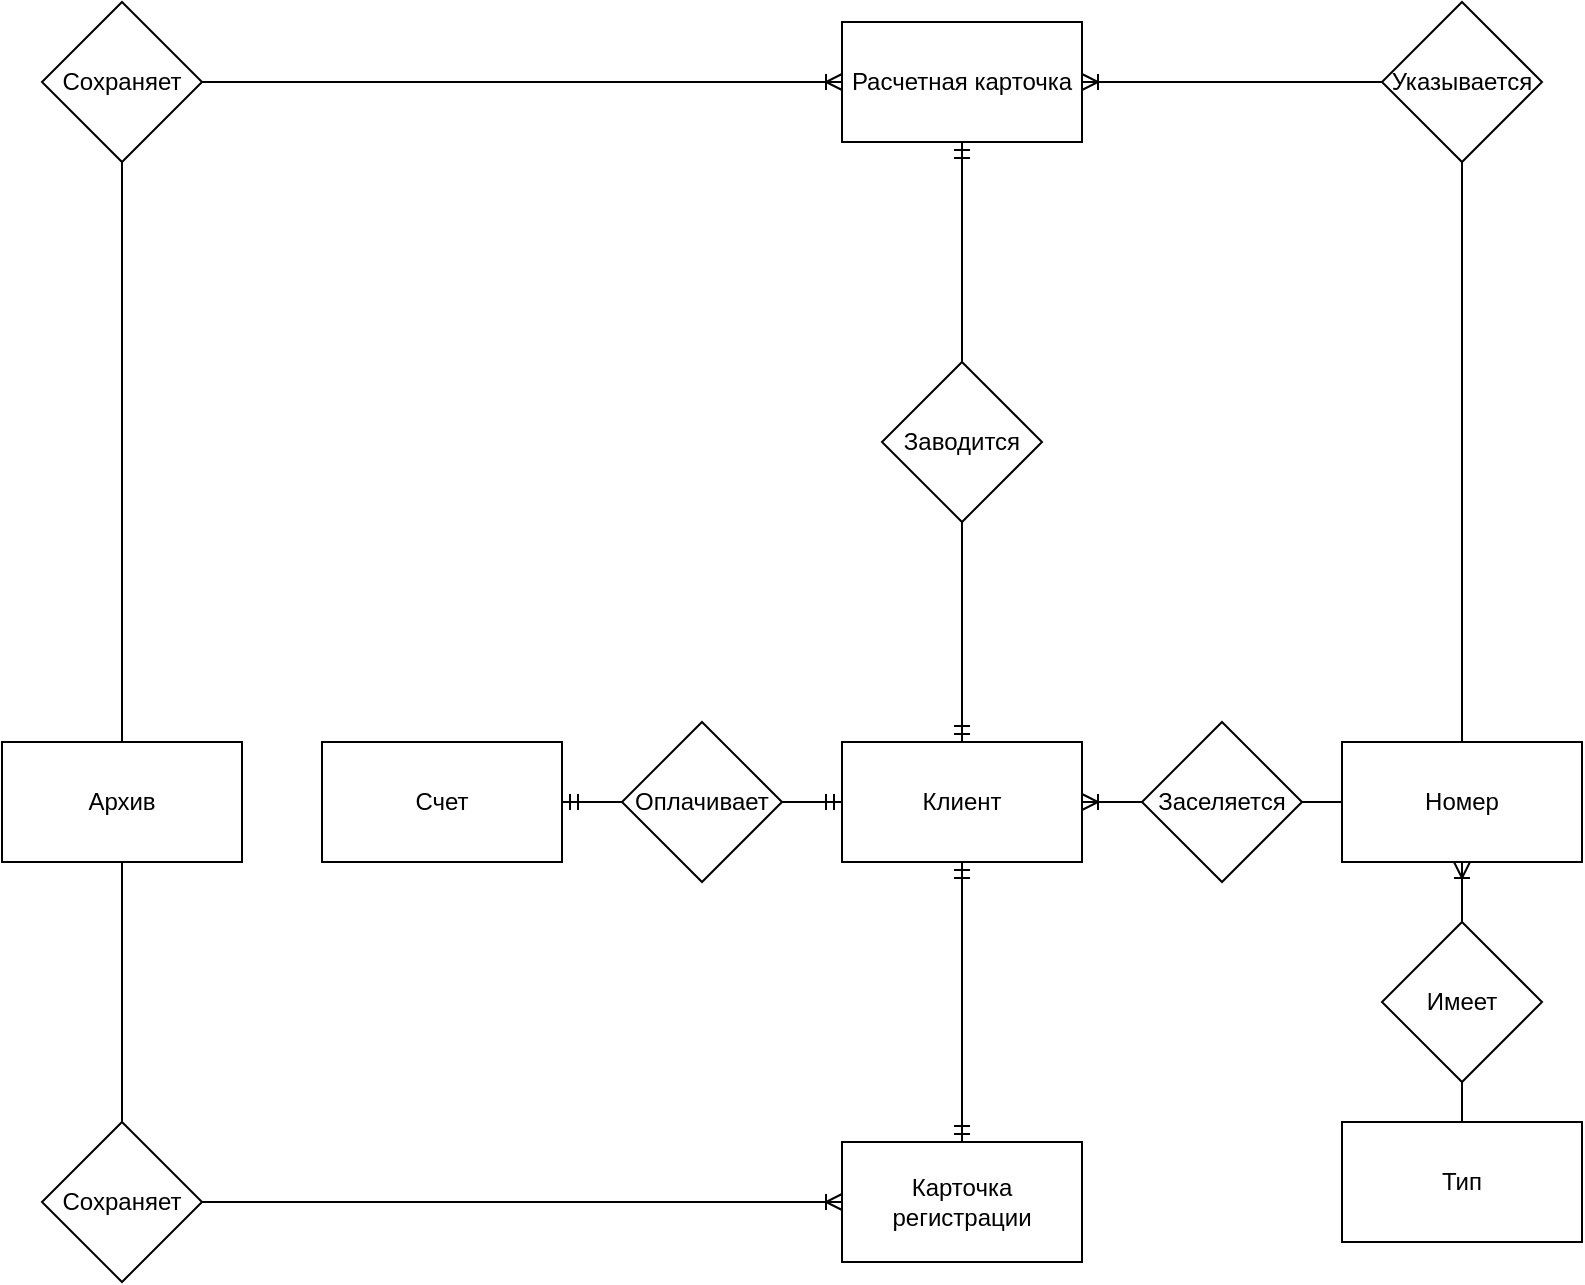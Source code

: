 <mxfile version="13.1.14" type="github"><diagram id="C5RBs43oDa-KdzZeNtuy" name="Page-1"><mxGraphModel dx="1382" dy="833" grid="1" gridSize="10" guides="1" tooltips="1" connect="1" arrows="1" fold="1" page="1" pageScale="1" pageWidth="827" pageHeight="1169" math="0" shadow="0"><root><mxCell id="WIyWlLk6GJQsqaUBKTNV-0"/><mxCell id="WIyWlLk6GJQsqaUBKTNV-1" parent="WIyWlLk6GJQsqaUBKTNV-0"/><mxCell id="MYleqkQOLGpfLQGegc-a-0" value="Архив&lt;br&gt;" style="rounded=0;whiteSpace=wrap;html=1;" vertex="1" parent="WIyWlLk6GJQsqaUBKTNV-1"><mxGeometry x="20" y="410" width="120" height="60" as="geometry"/></mxCell><mxCell id="MYleqkQOLGpfLQGegc-a-1" value="Расчетная карточка" style="rounded=0;whiteSpace=wrap;html=1;" vertex="1" parent="WIyWlLk6GJQsqaUBKTNV-1"><mxGeometry x="440" y="50" width="120" height="60" as="geometry"/></mxCell><mxCell id="MYleqkQOLGpfLQGegc-a-2" value="Клиент" style="rounded=0;whiteSpace=wrap;html=1;" vertex="1" parent="WIyWlLk6GJQsqaUBKTNV-1"><mxGeometry x="440" y="410" width="120" height="60" as="geometry"/></mxCell><mxCell id="MYleqkQOLGpfLQGegc-a-3" value="Счет" style="rounded=0;whiteSpace=wrap;html=1;" vertex="1" parent="WIyWlLk6GJQsqaUBKTNV-1"><mxGeometry x="180" y="410" width="120" height="60" as="geometry"/></mxCell><mxCell id="MYleqkQOLGpfLQGegc-a-4" value="Номер" style="rounded=0;whiteSpace=wrap;html=1;" vertex="1" parent="WIyWlLk6GJQsqaUBKTNV-1"><mxGeometry x="690" y="410" width="120" height="60" as="geometry"/></mxCell><mxCell id="MYleqkQOLGpfLQGegc-a-5" value="Тип" style="rounded=0;whiteSpace=wrap;html=1;" vertex="1" parent="WIyWlLk6GJQsqaUBKTNV-1"><mxGeometry x="690" y="600" width="120" height="60" as="geometry"/></mxCell><mxCell id="MYleqkQOLGpfLQGegc-a-6" value="Карточка регистрации" style="rounded=0;whiteSpace=wrap;html=1;" vertex="1" parent="WIyWlLk6GJQsqaUBKTNV-1"><mxGeometry x="440" y="610" width="120" height="60" as="geometry"/></mxCell><mxCell id="MYleqkQOLGpfLQGegc-a-11" value="" style="fontSize=12;html=1;endArrow=ERoneToMany;entryX=0.5;entryY=1;entryDx=0;entryDy=0;exitX=0.5;exitY=0;exitDx=0;exitDy=0;shadow=0;comic=0;" edge="1" parent="WIyWlLk6GJQsqaUBKTNV-1" source="MYleqkQOLGpfLQGegc-a-5" target="MYleqkQOLGpfLQGegc-a-4"><mxGeometry width="100" height="100" relative="1" as="geometry"><mxPoint x="530" y="590" as="sourcePoint"/><mxPoint x="630" y="490" as="targetPoint"/></mxGeometry></mxCell><mxCell id="MYleqkQOLGpfLQGegc-a-12" value="" style="fontSize=12;html=1;endArrow=ERoneToMany;shadow=0;entryX=1;entryY=0.5;entryDx=0;entryDy=0;exitX=0.5;exitY=0;exitDx=0;exitDy=0;edgeStyle=orthogonalEdgeStyle;" edge="1" parent="WIyWlLk6GJQsqaUBKTNV-1" source="MYleqkQOLGpfLQGegc-a-4" target="MYleqkQOLGpfLQGegc-a-1"><mxGeometry width="100" height="100" relative="1" as="geometry"><mxPoint x="500" y="310" as="sourcePoint"/><mxPoint x="600" y="210" as="targetPoint"/></mxGeometry></mxCell><mxCell id="MYleqkQOLGpfLQGegc-a-13" value="" style="fontSize=12;html=1;endArrow=ERmandOne;startArrow=ERmandOne;shadow=0;entryX=0.5;entryY=1;entryDx=0;entryDy=0;exitX=0.5;exitY=0;exitDx=0;exitDy=0;" edge="1" parent="WIyWlLk6GJQsqaUBKTNV-1" source="MYleqkQOLGpfLQGegc-a-2" target="MYleqkQOLGpfLQGegc-a-1"><mxGeometry width="100" height="100" relative="1" as="geometry"><mxPoint x="360" y="310" as="sourcePoint"/><mxPoint x="460" y="210" as="targetPoint"/></mxGeometry></mxCell><mxCell id="MYleqkQOLGpfLQGegc-a-14" value="" style="edgeStyle=orthogonalEdgeStyle;fontSize=12;html=1;endArrow=ERoneToMany;shadow=0;entryX=0;entryY=0.5;entryDx=0;entryDy=0;exitX=0.5;exitY=0;exitDx=0;exitDy=0;" edge="1" parent="WIyWlLk6GJQsqaUBKTNV-1" source="MYleqkQOLGpfLQGegc-a-0" target="MYleqkQOLGpfLQGegc-a-1"><mxGeometry width="100" height="100" relative="1" as="geometry"><mxPoint x="110" y="300" as="sourcePoint"/><mxPoint x="210" y="200" as="targetPoint"/></mxGeometry></mxCell><mxCell id="MYleqkQOLGpfLQGegc-a-15" value="" style="fontSize=12;html=1;endArrow=ERmandOne;startArrow=ERmandOne;shadow=0;entryX=0;entryY=0.5;entryDx=0;entryDy=0;exitX=1;exitY=0.5;exitDx=0;exitDy=0;" edge="1" parent="WIyWlLk6GJQsqaUBKTNV-1" source="MYleqkQOLGpfLQGegc-a-3" target="MYleqkQOLGpfLQGegc-a-2"><mxGeometry width="100" height="100" relative="1" as="geometry"><mxPoint x="210" y="610" as="sourcePoint"/><mxPoint x="310" y="510" as="targetPoint"/></mxGeometry></mxCell><mxCell id="MYleqkQOLGpfLQGegc-a-16" value="" style="fontSize=12;html=1;endArrow=ERoneToMany;shadow=0;entryX=1;entryY=0.5;entryDx=0;entryDy=0;exitX=0;exitY=0.5;exitDx=0;exitDy=0;" edge="1" parent="WIyWlLk6GJQsqaUBKTNV-1" source="MYleqkQOLGpfLQGegc-a-4" target="MYleqkQOLGpfLQGegc-a-2"><mxGeometry width="100" height="100" relative="1" as="geometry"><mxPoint x="470" y="580" as="sourcePoint"/><mxPoint x="570" y="480" as="targetPoint"/></mxGeometry></mxCell><mxCell id="MYleqkQOLGpfLQGegc-a-17" value="" style="edgeStyle=orthogonalEdgeStyle;fontSize=12;html=1;endArrow=ERoneToMany;shadow=0;entryX=0;entryY=0.5;entryDx=0;entryDy=0;exitX=0.5;exitY=1;exitDx=0;exitDy=0;" edge="1" parent="WIyWlLk6GJQsqaUBKTNV-1" source="MYleqkQOLGpfLQGegc-a-0" target="MYleqkQOLGpfLQGegc-a-6"><mxGeometry width="100" height="100" relative="1" as="geometry"><mxPoint x="110" y="660" as="sourcePoint"/><mxPoint x="210" y="560" as="targetPoint"/></mxGeometry></mxCell><mxCell id="MYleqkQOLGpfLQGegc-a-18" value="" style="fontSize=12;html=1;endArrow=ERmandOne;startArrow=ERmandOne;shadow=0;entryX=0.5;entryY=1;entryDx=0;entryDy=0;exitX=0.5;exitY=0;exitDx=0;exitDy=0;" edge="1" parent="WIyWlLk6GJQsqaUBKTNV-1" source="MYleqkQOLGpfLQGegc-a-6" target="MYleqkQOLGpfLQGegc-a-2"><mxGeometry width="100" height="100" relative="1" as="geometry"><mxPoint x="330" y="600" as="sourcePoint"/><mxPoint x="430" y="500" as="targetPoint"/></mxGeometry></mxCell><mxCell id="MYleqkQOLGpfLQGegc-a-19" value="Сохраняет" style="rhombus;whiteSpace=wrap;html=1;" vertex="1" parent="WIyWlLk6GJQsqaUBKTNV-1"><mxGeometry x="40" y="40" width="80" height="80" as="geometry"/></mxCell><mxCell id="MYleqkQOLGpfLQGegc-a-21" value="Сохраняет" style="rhombus;whiteSpace=wrap;html=1;" vertex="1" parent="WIyWlLk6GJQsqaUBKTNV-1"><mxGeometry x="40" y="600" width="80" height="80" as="geometry"/></mxCell><mxCell id="MYleqkQOLGpfLQGegc-a-22" value="Оплачивает" style="rhombus;whiteSpace=wrap;html=1;" vertex="1" parent="WIyWlLk6GJQsqaUBKTNV-1"><mxGeometry x="330" y="400" width="80" height="80" as="geometry"/></mxCell><mxCell id="MYleqkQOLGpfLQGegc-a-23" value="Заводится" style="rhombus;whiteSpace=wrap;html=1;" vertex="1" parent="WIyWlLk6GJQsqaUBKTNV-1"><mxGeometry x="460" y="220" width="80" height="80" as="geometry"/></mxCell><mxCell id="MYleqkQOLGpfLQGegc-a-24" value="Указывается" style="rhombus;whiteSpace=wrap;html=1;" vertex="1" parent="WIyWlLk6GJQsqaUBKTNV-1"><mxGeometry x="710" y="40" width="80" height="80" as="geometry"/></mxCell><mxCell id="MYleqkQOLGpfLQGegc-a-25" value="Имеет" style="rhombus;whiteSpace=wrap;html=1;" vertex="1" parent="WIyWlLk6GJQsqaUBKTNV-1"><mxGeometry x="710" y="500" width="80" height="80" as="geometry"/></mxCell><mxCell id="MYleqkQOLGpfLQGegc-a-26" value="Заселяется" style="rhombus;whiteSpace=wrap;html=1;" vertex="1" parent="WIyWlLk6GJQsqaUBKTNV-1"><mxGeometry x="590" y="400" width="80" height="80" as="geometry"/></mxCell></root></mxGraphModel></diagram></mxfile>